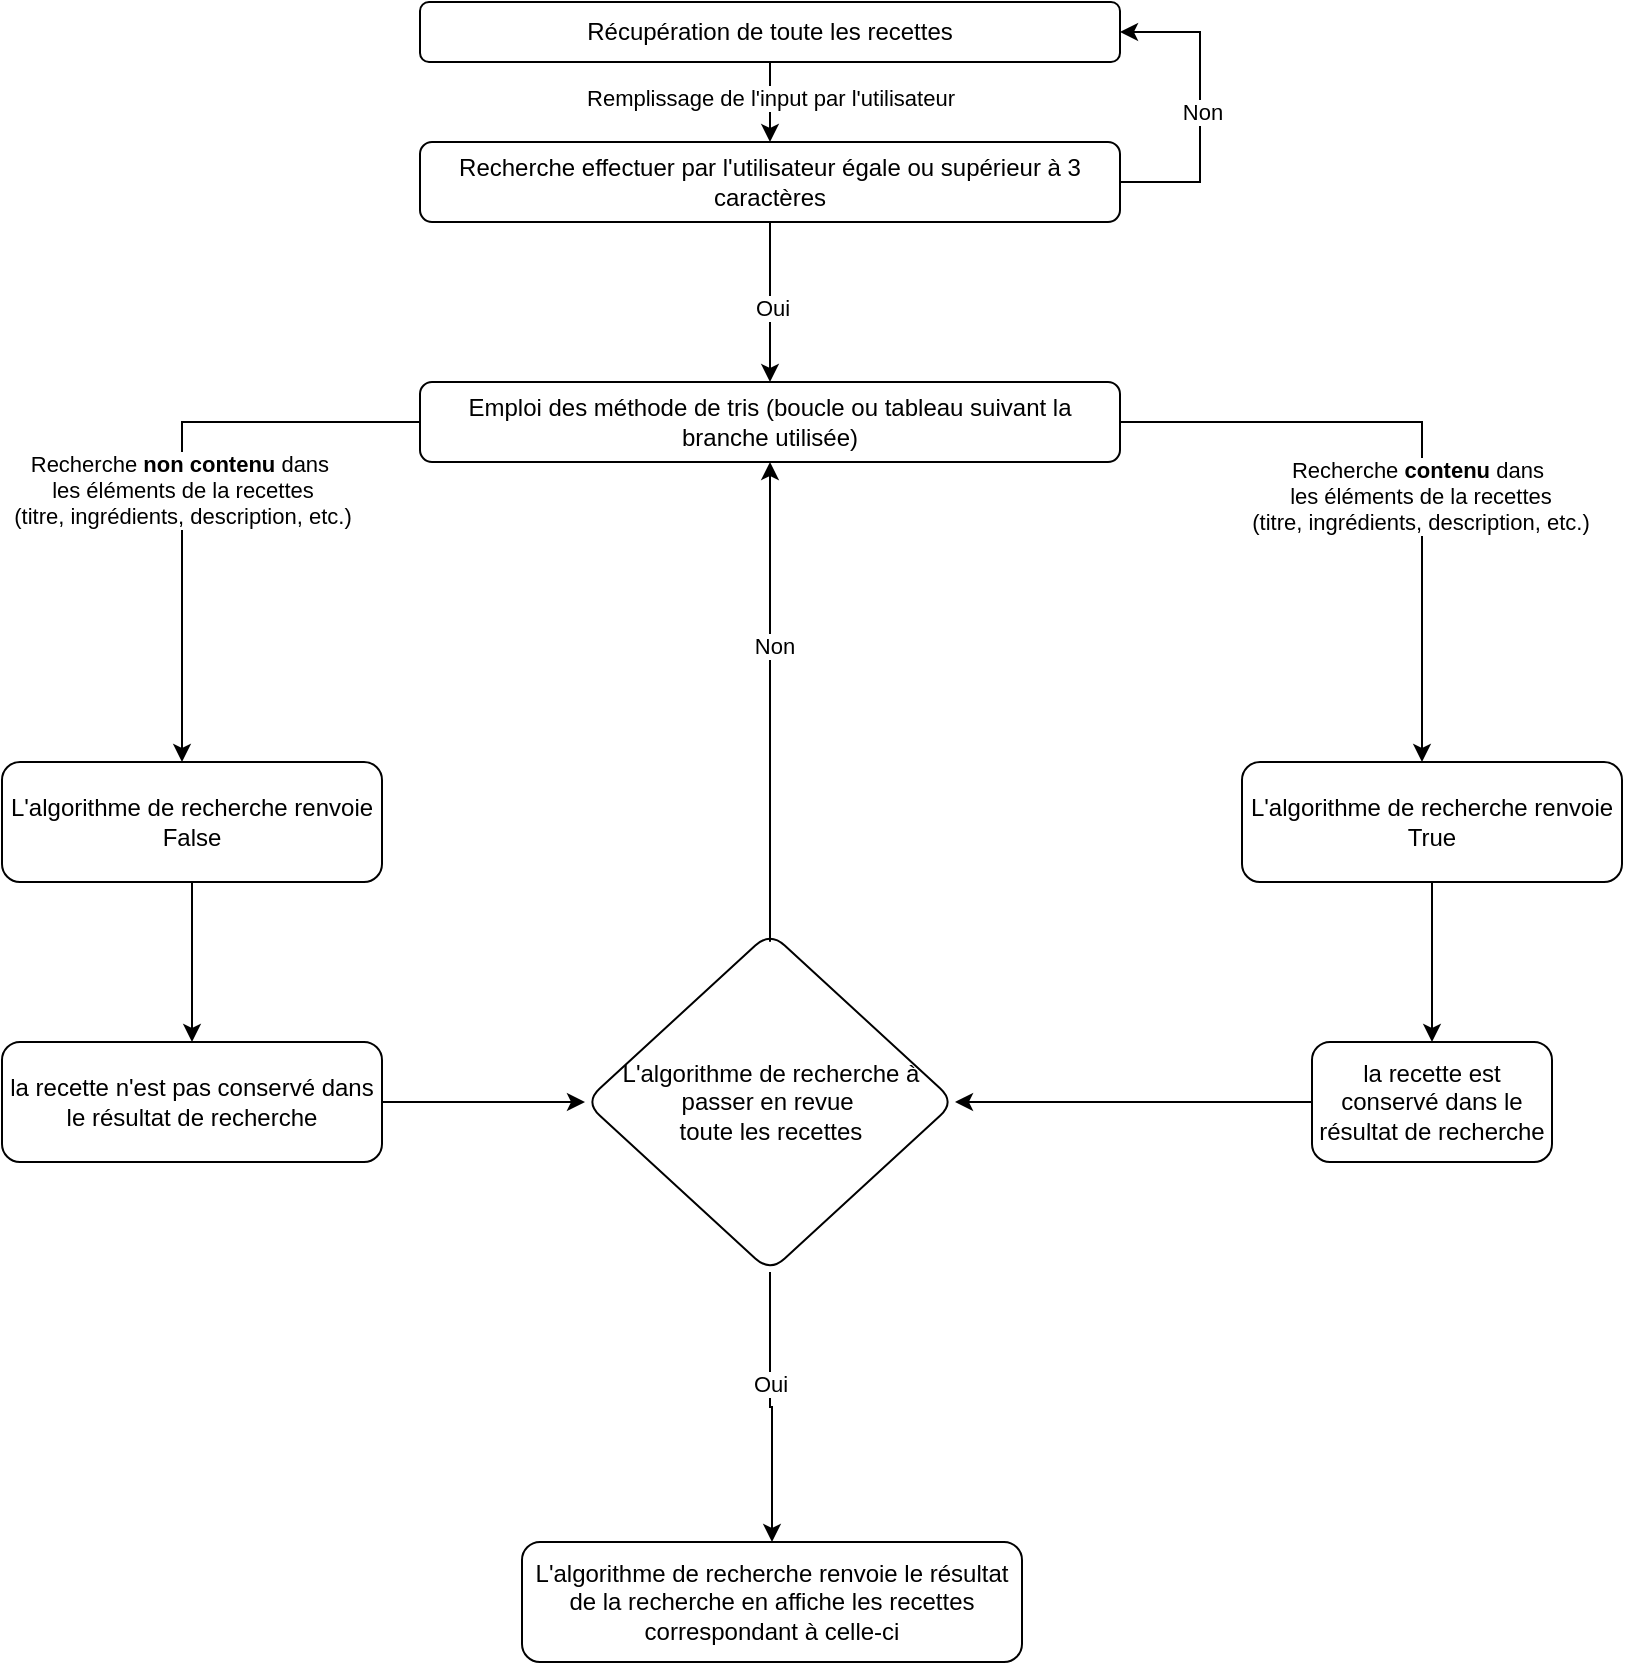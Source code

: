 <mxfile version="24.7.8">
  <diagram name="Page-1" id="97xozmK3o49f0KMqHVRg">
    <mxGraphModel dx="1050" dy="530" grid="0" gridSize="10" guides="1" tooltips="1" connect="1" arrows="1" fold="1" page="1" pageScale="1" pageWidth="827" pageHeight="1169" background="#ffffff" math="0" shadow="0">
      <root>
        <mxCell id="0" />
        <mxCell id="1" parent="0" />
        <mxCell id="2a2gIR5KuYaO1N2h6WSE-1" value="Récupération de toute les recettes" style="rounded=1;whiteSpace=wrap;html=1;" parent="1" vertex="1">
          <mxGeometry x="219" y="20" width="350" height="30" as="geometry" />
        </mxCell>
        <mxCell id="2a2gIR5KuYaO1N2h6WSE-11" value="" style="edgeStyle=orthogonalEdgeStyle;rounded=0;orthogonalLoop=1;jettySize=auto;html=1;" parent="1" source="2a2gIR5KuYaO1N2h6WSE-2" target="2a2gIR5KuYaO1N2h6WSE-10" edge="1">
          <mxGeometry relative="1" as="geometry" />
        </mxCell>
        <mxCell id="2a2gIR5KuYaO1N2h6WSE-13" value="Oui" style="edgeLabel;html=1;align=center;verticalAlign=middle;resizable=0;points=[];" parent="2a2gIR5KuYaO1N2h6WSE-11" vertex="1" connectable="0">
          <mxGeometry x="0.075" y="1" relative="1" as="geometry">
            <mxPoint as="offset" />
          </mxGeometry>
        </mxCell>
        <mxCell id="2a2gIR5KuYaO1N2h6WSE-2" value="Recherche effectuer par l&#39;utilisateur égale ou supérieur à 3 caractères" style="rounded=1;whiteSpace=wrap;html=1;" parent="1" vertex="1">
          <mxGeometry x="219" y="90" width="350" height="40" as="geometry" />
        </mxCell>
        <mxCell id="2a2gIR5KuYaO1N2h6WSE-6" value="" style="endArrow=classic;html=1;rounded=0;entryX=1;entryY=0.5;entryDx=0;entryDy=0;" parent="1" target="2a2gIR5KuYaO1N2h6WSE-1" edge="1">
          <mxGeometry width="50" height="50" relative="1" as="geometry">
            <mxPoint x="569" y="110" as="sourcePoint" />
            <mxPoint x="609" y="10" as="targetPoint" />
            <Array as="points">
              <mxPoint x="609" y="110" />
              <mxPoint x="609" y="35" />
            </Array>
          </mxGeometry>
        </mxCell>
        <mxCell id="2a2gIR5KuYaO1N2h6WSE-7" value="Non" style="edgeLabel;html=1;align=center;verticalAlign=middle;resizable=0;points=[];" parent="2a2gIR5KuYaO1N2h6WSE-6" vertex="1" connectable="0">
          <mxGeometry x="-0.032" y="-1" relative="1" as="geometry">
            <mxPoint as="offset" />
          </mxGeometry>
        </mxCell>
        <mxCell id="2a2gIR5KuYaO1N2h6WSE-8" value="" style="endArrow=classic;html=1;rounded=0;entryX=0.5;entryY=0;entryDx=0;entryDy=0;exitX=0.5;exitY=1;exitDx=0;exitDy=0;" parent="1" source="2a2gIR5KuYaO1N2h6WSE-1" target="2a2gIR5KuYaO1N2h6WSE-2" edge="1">
          <mxGeometry width="50" height="50" relative="1" as="geometry">
            <mxPoint x="369" y="90" as="sourcePoint" />
            <mxPoint x="419" y="40" as="targetPoint" />
          </mxGeometry>
        </mxCell>
        <mxCell id="2a2gIR5KuYaO1N2h6WSE-9" value="Remplissage de l&#39;input par l&#39;utilisateur" style="edgeLabel;html=1;align=center;verticalAlign=middle;resizable=0;points=[];" parent="2a2gIR5KuYaO1N2h6WSE-8" vertex="1" connectable="0">
          <mxGeometry x="-0.1" relative="1" as="geometry">
            <mxPoint as="offset" />
          </mxGeometry>
        </mxCell>
        <mxCell id="2a2gIR5KuYaO1N2h6WSE-10" value="Emploi des méthode de tris (boucle ou tableau suivant la branche utilisée)" style="rounded=1;whiteSpace=wrap;html=1;" parent="1" vertex="1">
          <mxGeometry x="219" y="210" width="350" height="40" as="geometry" />
        </mxCell>
        <mxCell id="2a2gIR5KuYaO1N2h6WSE-14" value="" style="endArrow=classic;html=1;rounded=0;exitX=0;exitY=0.5;exitDx=0;exitDy=0;" parent="1" source="2a2gIR5KuYaO1N2h6WSE-10" edge="1">
          <mxGeometry width="50" height="50" relative="1" as="geometry">
            <mxPoint x="80" y="340" as="sourcePoint" />
            <mxPoint x="100" y="400" as="targetPoint" />
            <Array as="points">
              <mxPoint x="100" y="230" />
            </Array>
          </mxGeometry>
        </mxCell>
        <mxCell id="2a2gIR5KuYaO1N2h6WSE-15" value="&lt;div&gt;Recherche &lt;b&gt;non contenu&lt;/b&gt; dans&amp;nbsp;&lt;/div&gt;&lt;div&gt;les éléments de la recettes&lt;/div&gt;&lt;div&gt;(titre, ingrédients, description, etc.)&lt;br&gt;&lt;/div&gt;" style="edgeLabel;html=1;align=center;verticalAlign=middle;resizable=0;points=[];" parent="2a2gIR5KuYaO1N2h6WSE-14" vertex="1" connectable="0">
          <mxGeometry x="0.059" relative="1" as="geometry">
            <mxPoint as="offset" />
          </mxGeometry>
        </mxCell>
        <mxCell id="2a2gIR5KuYaO1N2h6WSE-18" value="" style="edgeStyle=orthogonalEdgeStyle;rounded=0;orthogonalLoop=1;jettySize=auto;html=1;" parent="1" source="2a2gIR5KuYaO1N2h6WSE-16" target="2a2gIR5KuYaO1N2h6WSE-17" edge="1">
          <mxGeometry relative="1" as="geometry" />
        </mxCell>
        <mxCell id="2a2gIR5KuYaO1N2h6WSE-16" value="L&#39;algorithme de recherche renvoie False" style="rounded=1;whiteSpace=wrap;html=1;" parent="1" vertex="1">
          <mxGeometry x="10" y="400" width="190" height="60" as="geometry" />
        </mxCell>
        <mxCell id="2a2gIR5KuYaO1N2h6WSE-20" value="" style="edgeStyle=orthogonalEdgeStyle;rounded=0;orthogonalLoop=1;jettySize=auto;html=1;" parent="1" source="2a2gIR5KuYaO1N2h6WSE-17" target="2a2gIR5KuYaO1N2h6WSE-19" edge="1">
          <mxGeometry relative="1" as="geometry" />
        </mxCell>
        <mxCell id="2a2gIR5KuYaO1N2h6WSE-17" value="la recette n&#39;est pas conservé dans le résultat de recherche" style="rounded=1;whiteSpace=wrap;html=1;" parent="1" vertex="1">
          <mxGeometry x="10" y="540" width="190" height="60" as="geometry" />
        </mxCell>
        <mxCell id="2a2gIR5KuYaO1N2h6WSE-24" value="" style="edgeStyle=orthogonalEdgeStyle;rounded=0;orthogonalLoop=1;jettySize=auto;html=1;" parent="1" source="2a2gIR5KuYaO1N2h6WSE-19" target="2a2gIR5KuYaO1N2h6WSE-23" edge="1">
          <mxGeometry relative="1" as="geometry" />
        </mxCell>
        <mxCell id="2a2gIR5KuYaO1N2h6WSE-25" value="Oui" style="edgeLabel;html=1;align=center;verticalAlign=middle;resizable=0;points=[];" parent="2a2gIR5KuYaO1N2h6WSE-24" vertex="1" connectable="0">
          <mxGeometry x="-0.185" relative="1" as="geometry">
            <mxPoint as="offset" />
          </mxGeometry>
        </mxCell>
        <mxCell id="2a2gIR5KuYaO1N2h6WSE-19" value="&lt;div&gt;L&#39;algorithme de recherche à passer en revue&amp;nbsp;&lt;/div&gt;&lt;div&gt;toute les recettes&lt;/div&gt;" style="rhombus;whiteSpace=wrap;html=1;rounded=1;" parent="1" vertex="1">
          <mxGeometry x="301.5" y="485" width="185" height="170" as="geometry" />
        </mxCell>
        <mxCell id="2a2gIR5KuYaO1N2h6WSE-21" value="" style="endArrow=classic;html=1;rounded=0;entryX=0.5;entryY=1;entryDx=0;entryDy=0;exitX=0.5;exitY=0.029;exitDx=0;exitDy=0;exitPerimeter=0;" parent="1" source="2a2gIR5KuYaO1N2h6WSE-19" target="2a2gIR5KuYaO1N2h6WSE-10" edge="1">
          <mxGeometry width="50" height="50" relative="1" as="geometry">
            <mxPoint x="390" y="500" as="sourcePoint" />
            <mxPoint x="440" y="450" as="targetPoint" />
          </mxGeometry>
        </mxCell>
        <mxCell id="2a2gIR5KuYaO1N2h6WSE-22" value="Non" style="edgeLabel;html=1;align=center;verticalAlign=middle;resizable=0;points=[];" parent="2a2gIR5KuYaO1N2h6WSE-21" vertex="1" connectable="0">
          <mxGeometry x="0.233" y="-2" relative="1" as="geometry">
            <mxPoint as="offset" />
          </mxGeometry>
        </mxCell>
        <mxCell id="2a2gIR5KuYaO1N2h6WSE-23" value="L&#39;algorithme de recherche renvoie le résultat de la recherche en affiche les recettes correspondant à celle-ci" style="whiteSpace=wrap;html=1;rounded=1;" parent="1" vertex="1">
          <mxGeometry x="270" y="790" width="250" height="60" as="geometry" />
        </mxCell>
        <mxCell id="2a2gIR5KuYaO1N2h6WSE-28" value="" style="endArrow=classic;html=1;rounded=0;exitX=1;exitY=0.5;exitDx=0;exitDy=0;" parent="1" source="2a2gIR5KuYaO1N2h6WSE-10" edge="1">
          <mxGeometry width="50" height="50" relative="1" as="geometry">
            <mxPoint x="700" y="330" as="sourcePoint" />
            <mxPoint x="720" y="400" as="targetPoint" />
            <Array as="points">
              <mxPoint x="720" y="230" />
            </Array>
          </mxGeometry>
        </mxCell>
        <mxCell id="2a2gIR5KuYaO1N2h6WSE-29" value="&lt;div&gt;Recherche &lt;b&gt;contenu&lt;/b&gt; dans&amp;nbsp;&lt;/div&gt;&lt;div&gt;les éléments de la recettes&lt;/div&gt;&lt;div&gt;(titre, ingrédients, description, etc.)&lt;br&gt;&lt;/div&gt;" style="edgeLabel;html=1;align=center;verticalAlign=middle;resizable=0;points=[];" parent="2a2gIR5KuYaO1N2h6WSE-28" vertex="1" connectable="0">
          <mxGeometry x="0.171" y="-1" relative="1" as="geometry">
            <mxPoint as="offset" />
          </mxGeometry>
        </mxCell>
        <mxCell id="2a2gIR5KuYaO1N2h6WSE-32" value="" style="edgeStyle=orthogonalEdgeStyle;rounded=0;orthogonalLoop=1;jettySize=auto;html=1;" parent="1" source="2a2gIR5KuYaO1N2h6WSE-30" target="2a2gIR5KuYaO1N2h6WSE-31" edge="1">
          <mxGeometry relative="1" as="geometry" />
        </mxCell>
        <mxCell id="2a2gIR5KuYaO1N2h6WSE-30" value="L&#39;algorithme de recherche renvoie True" style="rounded=1;whiteSpace=wrap;html=1;" parent="1" vertex="1">
          <mxGeometry x="630" y="400" width="190" height="60" as="geometry" />
        </mxCell>
        <mxCell id="2a2gIR5KuYaO1N2h6WSE-31" value="la recette est conservé dans le résultat de recherche" style="whiteSpace=wrap;html=1;rounded=1;" parent="1" vertex="1">
          <mxGeometry x="665" y="540" width="120" height="60" as="geometry" />
        </mxCell>
        <mxCell id="2a2gIR5KuYaO1N2h6WSE-33" value="" style="endArrow=classic;html=1;rounded=0;exitX=0;exitY=0.5;exitDx=0;exitDy=0;entryX=1;entryY=0.5;entryDx=0;entryDy=0;" parent="1" source="2a2gIR5KuYaO1N2h6WSE-31" target="2a2gIR5KuYaO1N2h6WSE-19" edge="1">
          <mxGeometry width="50" height="50" relative="1" as="geometry">
            <mxPoint x="560" y="585" as="sourcePoint" />
            <mxPoint x="610" y="535" as="targetPoint" />
          </mxGeometry>
        </mxCell>
      </root>
    </mxGraphModel>
  </diagram>
</mxfile>
